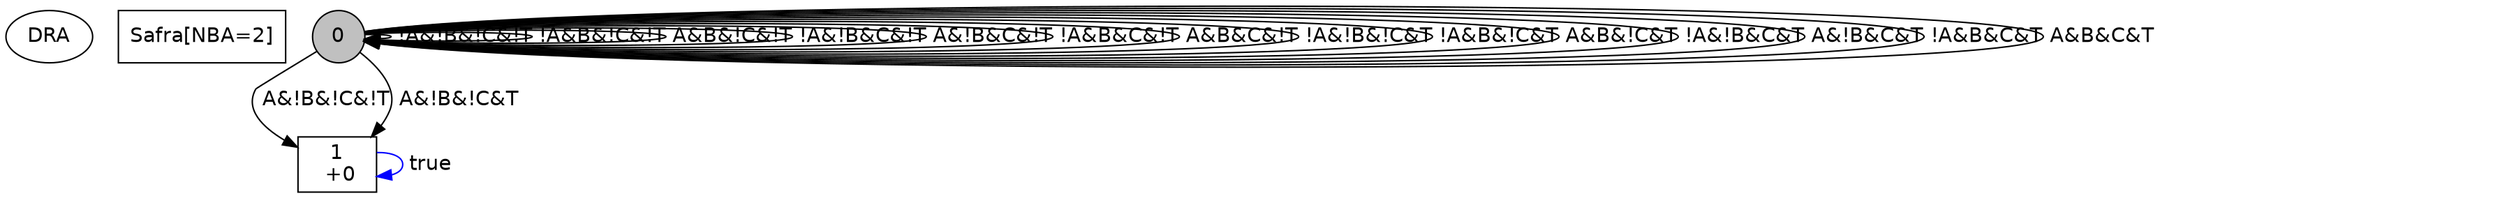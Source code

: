 digraph DRA {
 node [fontname=Helvetica]
 edge [constraints=false, fontname=Helvetica]
"type" [shape=ellipse, label="DRA"]
"comment" [shape=box, label="Safra[NBA=2]"]
"0" [label= "0", shape=circle, style=filled, color=black, fillcolor=grey]
"0" -> "0" [label=" !A&!B&!C&!T"]
"0" -> "1" [label=" A&!B&!C&!T"]
"0" -> "0" [label=" !A&B&!C&!T"]
"0" -> "0" [label=" A&B&!C&!T"]
"0" -> "0" [label=" !A&!B&C&!T"]
"0" -> "0" [label=" A&!B&C&!T"]
"0" -> "0" [label=" !A&B&C&!T"]
"0" -> "0" [label=" A&B&C&!T"]
"0" -> "0" [label=" !A&!B&!C&T"]
"0" -> "1" [label=" A&!B&!C&T"]
"0" -> "0" [label=" !A&B&!C&T"]
"0" -> "0" [label=" A&B&!C&T"]
"0" -> "0" [label=" !A&!B&C&T"]
"0" -> "0" [label=" A&!B&C&T"]
"0" -> "0" [label=" !A&B&C&T"]
"0" -> "0" [label=" A&B&C&T"]
"1" [label= "1\n +0", shape=box]
"1" -> "1" [label=" true", color=blue]
}
